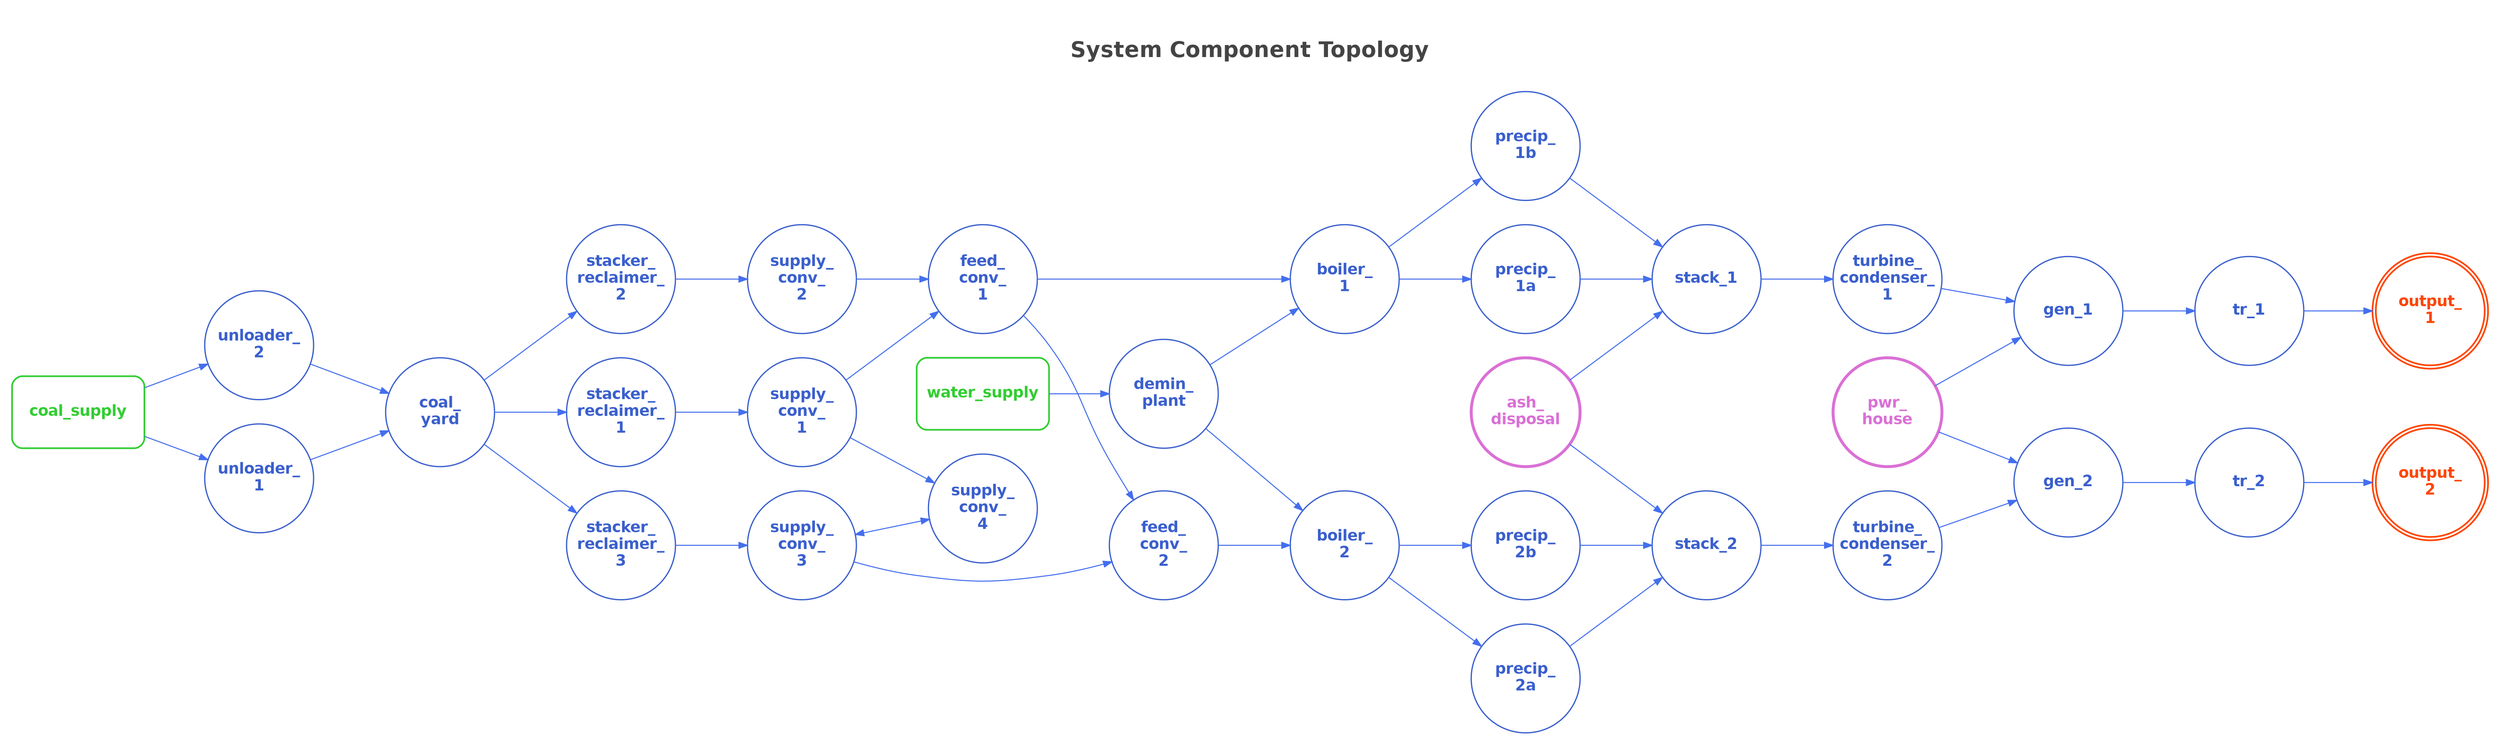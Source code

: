 strict digraph  {
	graph [center=true,
		concentrate=true,
		directed=True,
		fontcolor="#444444",
		fontname="Helvetica-Bold",
		fontsize=26,
		forcelabels=true,
		label=< <BR/>System Component Topology<BR/> >,
		labelloc=t,
		nodesep=0.4,
		pad=0.2,
		rankdir=LR,
		ranksep="1.0 equally",
		resolution=200,
		smoothing=graph_dist,
		splines=spline
	];
	node [color=royalblue3,
		fillcolor=white,
		fixedsize=true,
		fontcolor=royalblue3,
		fontname="Helvetica-Bold",
		fontsize=18,
		height=1.8,
		label="\N",
		penwidth=1.5,
		shape=circle,
		style="rounded,filled",
		width=1.8,
		xlp="0, 0"
	];
	edge [arrowhead=normal,
		arrowsize=1.0,
		color=royalblue2,
		penwidth=1.2,
		style=bold
	];
	unloader_2	 [label="unloader_
2"];
	coal_yard	 [label="coal_
yard"];
	unloader_2 -> coal_yard;
	unloader_1	 [label="unloader_
1"];
	unloader_1 -> coal_yard;
	boiler_2	 [label="boiler_
2"];
	precip_2b	 [label="precip_
2b"];
	boiler_2 -> precip_2b;
	precip_2a	 [label="precip_
2a"];
	boiler_2 -> precip_2a;
	tr_2	 [label=tr_2];
	output_2	 [color=orangered,
		fontcolor=orangered,
		label="output_
2",
		penwidth=2.0,
		rank=sink,
		shape=doublecircle];
	tr_2 -> output_2;
	tr_1	 [label=tr_1];
	output_1	 [color=orangered,
		fontcolor=orangered,
		label="output_
1",
		penwidth=2.0,
		rank=sink,
		shape=doublecircle];
	tr_1 -> output_1;
	boiler_1	 [label="boiler_
1"];
	precip_1b	 [label="precip_
1b"];
	boiler_1 -> precip_1b;
	precip_1a	 [label="precip_
1a"];
	boiler_1 -> precip_1a;
	demin_plant	 [label="demin_
plant"];
	demin_plant -> boiler_2;
	demin_plant -> boiler_1;
	pwr_house	 [color=orchid,
		fontcolor=orchid,
		label="pwr_
house",
		penwidth=3.5,
		rank=dependency];
	gen_2	 [label=gen_2];
	pwr_house -> gen_2;
	gen_1	 [label=gen_1];
	pwr_house -> gen_1;
	stacker_reclaimer_2	 [label="stacker_
reclaimer_
2"];
	coal_yard -> stacker_reclaimer_2;
	stacker_reclaimer_3	 [label="stacker_
reclaimer_
3"];
	coal_yard -> stacker_reclaimer_3;
	stacker_reclaimer_1	 [label="stacker_
reclaimer_
1"];
	coal_yard -> stacker_reclaimer_1;
	turbine_condenser_2	 [label="turbine_
condenser_
2"];
	turbine_condenser_2 -> gen_2;
	turbine_condenser_1	 [label="turbine_
condenser_
1"];
	turbine_condenser_1 -> gen_1;
	gen_2 -> tr_2;
	gen_1 -> tr_1;
	stack_2	 [label=stack_2];
	precip_2b -> stack_2;
	precip_2a -> stack_2;
	coal_supply	 [color=limegreen,
		fontcolor=limegreen,
		height=1.2,
		label=coal_supply,
		penwidth=2.0,
		shape=rect,
		width=2.2];
	coal_supply -> unloader_2;
	coal_supply -> unloader_1;
	supply_conv_2	 [label="supply_
conv_
2"];
	feed_conv_1	 [label="feed_
conv_
1"];
	supply_conv_2 -> feed_conv_1;
	ash_disposal	 [color=orchid,
		fontcolor=orchid,
		label="ash_
disposal",
		penwidth=3.5,
		rank=dependency];
	ash_disposal -> stack_2;
	stack_1	 [label=stack_1];
	ash_disposal -> stack_1;
	supply_conv_1	 [label="supply_
conv_
1"];
	supply_conv_1 -> feed_conv_1;
	supply_conv_4	 [label="supply_
conv_
4"];
	supply_conv_1 -> supply_conv_4;
	stacker_reclaimer_2 -> supply_conv_2;
	supply_conv_3	 [label="supply_
conv_
3"];
	stacker_reclaimer_3 -> supply_conv_3;
	stacker_reclaimer_1 -> supply_conv_1;
	water_supply	 [color=limegreen,
		fontcolor=limegreen,
		height=1.2,
		label=water_supply,
		penwidth=2.0,
		shape=rect,
		width=2.2];
	water_supply -> demin_plant;
	feed_conv_2	 [label="feed_
conv_
2"];
	feed_conv_2 -> boiler_2;
	stack_2 -> turbine_condenser_2;
	stack_1 -> turbine_condenser_1;
	feed_conv_1 -> boiler_1;
	feed_conv_1 -> feed_conv_2;
	precip_1b -> stack_1;
	supply_conv_3 -> feed_conv_2;
	supply_conv_3 -> supply_conv_4;
	precip_1a -> stack_1;
	supply_conv_4 -> supply_conv_3;
}
